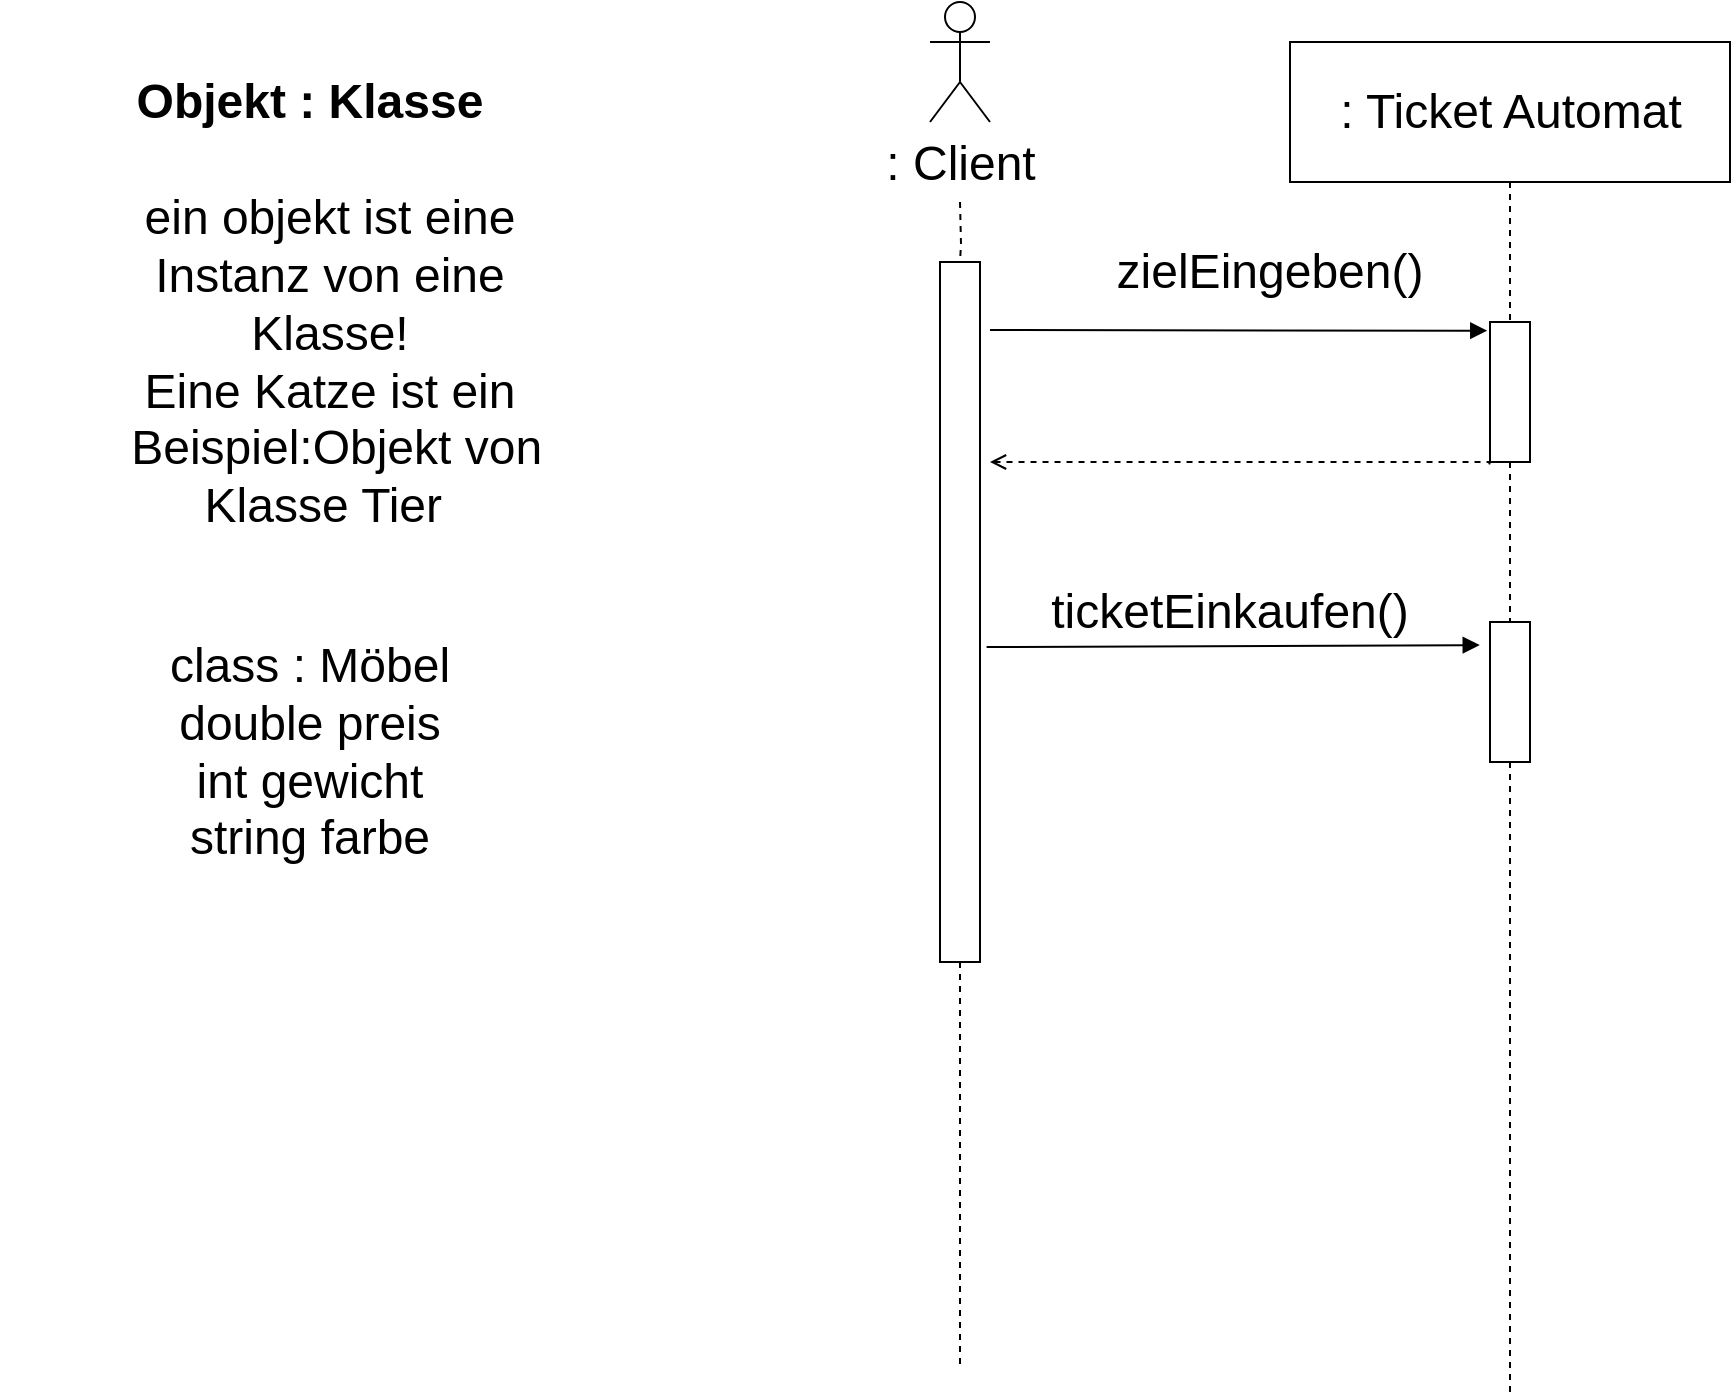 <mxfile version="20.8.4" type="device"><diagram name="Page-1" id="13e1069c-82ec-6db2-03f1-153e76fe0fe0"><mxGraphModel dx="2335" dy="646" grid="1" gridSize="10" guides="1" tooltips="1" connect="1" arrows="1" fold="1" page="1" pageScale="1" pageWidth="1100" pageHeight="850" background="none" math="0" shadow="0"><root><mxCell id="0"/><mxCell id="1" parent="0"/><mxCell id="s5pPnUde4PC3ZKTeGrqH-27" style="edgeStyle=orthogonalEdgeStyle;rounded=0;orthogonalLoop=1;jettySize=auto;html=1;dashed=1;fontSize=24;endArrow=none;endFill=0;startArrow=none;" edge="1" parent="1" source="s5pPnUde4PC3ZKTeGrqH-30"><mxGeometry relative="1" as="geometry"><mxPoint x="530" y="735.059" as="targetPoint"/></mxGeometry></mxCell><mxCell id="s5pPnUde4PC3ZKTeGrqH-3" value=": Ticket Automat" style="html=1;fontSize=24;" vertex="1" parent="1"><mxGeometry x="420" y="60" width="220" height="70" as="geometry"/></mxCell><mxCell id="s5pPnUde4PC3ZKTeGrqH-26" style="edgeStyle=orthogonalEdgeStyle;rounded=0;orthogonalLoop=1;jettySize=auto;html=1;fontSize=24;dashed=1;endArrow=none;endFill=0;startArrow=none;" edge="1" parent="1" source="s5pPnUde4PC3ZKTeGrqH-28"><mxGeometry relative="1" as="geometry"><mxPoint x="255" y="720.941" as="targetPoint"/><mxPoint x="255" y="140" as="sourcePoint"/></mxGeometry></mxCell><mxCell id="s5pPnUde4PC3ZKTeGrqH-4" value=": Client" style="shape=umlActor;verticalLabelPosition=bottom;verticalAlign=top;html=1;fontSize=24;" vertex="1" parent="1"><mxGeometry x="240" y="40" width="30" height="60" as="geometry"/></mxCell><mxCell id="s5pPnUde4PC3ZKTeGrqH-7" value="Objekt : Klasse" style="text;align=center;fontStyle=1;verticalAlign=middle;spacingLeft=3;spacingRight=3;strokeColor=none;rotatable=0;points=[[0,0.5],[1,0.5]];portConstraint=eastwest;fontSize=24;" vertex="1" parent="1"><mxGeometry x="-110" y="74" width="80" height="26" as="geometry"/></mxCell><mxCell id="s5pPnUde4PC3ZKTeGrqH-8" value="ein objekt ist eine Instanz von eine Klasse!&lt;br&gt;Eine Katze ist ein&lt;br&gt;&amp;nbsp;Beispiel:Objekt von Klasse Tier&amp;nbsp;" style="text;html=1;strokeColor=none;fillColor=none;align=center;verticalAlign=middle;whiteSpace=wrap;rounded=0;fontSize=24;" vertex="1" parent="1"><mxGeometry x="-190" y="120" width="260" height="200" as="geometry"/></mxCell><mxCell id="s5pPnUde4PC3ZKTeGrqH-14" value="class : Möbel&lt;br&gt;double preis&lt;br&gt;int gewicht&lt;br&gt;string farbe" style="text;html=1;strokeColor=none;fillColor=none;align=center;verticalAlign=middle;whiteSpace=wrap;rounded=0;fontSize=24;" vertex="1" parent="1"><mxGeometry x="-225" y="350" width="310" height="130" as="geometry"/></mxCell><mxCell id="s5pPnUde4PC3ZKTeGrqH-29" value="" style="edgeStyle=orthogonalEdgeStyle;rounded=0;orthogonalLoop=1;jettySize=auto;html=1;fontSize=24;dashed=1;endArrow=none;endFill=0;" edge="1" parent="1" target="s5pPnUde4PC3ZKTeGrqH-28"><mxGeometry relative="1" as="geometry"><mxPoint x="255" y="720.941" as="targetPoint"/><mxPoint x="255" y="140" as="sourcePoint"/></mxGeometry></mxCell><mxCell id="s5pPnUde4PC3ZKTeGrqH-28" value="" style="html=1;points=[];perimeter=orthogonalPerimeter;fontSize=24;" vertex="1" parent="1"><mxGeometry x="245" y="170" width="20" height="350" as="geometry"/></mxCell><mxCell id="s5pPnUde4PC3ZKTeGrqH-31" value="" style="edgeStyle=orthogonalEdgeStyle;rounded=0;orthogonalLoop=1;jettySize=auto;html=1;dashed=1;fontSize=24;endArrow=none;endFill=0;" edge="1" parent="1" source="s5pPnUde4PC3ZKTeGrqH-3" target="s5pPnUde4PC3ZKTeGrqH-30"><mxGeometry relative="1" as="geometry"><mxPoint x="530" y="735.059" as="targetPoint"/><mxPoint x="530" y="130" as="sourcePoint"/></mxGeometry></mxCell><mxCell id="s5pPnUde4PC3ZKTeGrqH-30" value="" style="html=1;points=[];perimeter=orthogonalPerimeter;fontSize=24;" vertex="1" parent="1"><mxGeometry x="520" y="200" width="20" height="70" as="geometry"/></mxCell><mxCell id="s5pPnUde4PC3ZKTeGrqH-33" value="zielEingeben()" style="text;html=1;strokeColor=none;fillColor=none;align=center;verticalAlign=middle;whiteSpace=wrap;rounded=0;fontSize=24;" vertex="1" parent="1"><mxGeometry x="380" y="160" width="60" height="30" as="geometry"/></mxCell><mxCell id="s5pPnUde4PC3ZKTeGrqH-34" style="edgeStyle=orthogonalEdgeStyle;rounded=0;orthogonalLoop=1;jettySize=auto;html=1;exitX=0.5;exitY=1;exitDx=0;exitDy=0;fontSize=24;endArrow=block;endFill=1;" edge="1" parent="1" source="s5pPnUde4PC3ZKTeGrqH-33" target="s5pPnUde4PC3ZKTeGrqH-33"><mxGeometry relative="1" as="geometry"/></mxCell><mxCell id="s5pPnUde4PC3ZKTeGrqH-36" value="" style="endArrow=block;html=1;rounded=0;fontSize=24;entryX=-0.068;entryY=0.062;entryDx=0;entryDy=0;entryPerimeter=0;endFill=1;" edge="1" parent="1" target="s5pPnUde4PC3ZKTeGrqH-30"><mxGeometry width="50" height="50" relative="1" as="geometry"><mxPoint x="270" y="204" as="sourcePoint"/><mxPoint x="410" y="260" as="targetPoint"/></mxGeometry></mxCell><mxCell id="s5pPnUde4PC3ZKTeGrqH-37" value="" style="endArrow=open;html=1;rounded=0;fontSize=24;endFill=0;exitX=-0.021;exitY=1.017;exitDx=0;exitDy=0;exitPerimeter=0;dashed=1;" edge="1" parent="1" source="s5pPnUde4PC3ZKTeGrqH-30"><mxGeometry width="50" height="50" relative="1" as="geometry"><mxPoint x="600" y="290" as="sourcePoint"/><mxPoint x="270" y="270" as="targetPoint"/><Array as="points"><mxPoint x="520" y="270"/></Array></mxGeometry></mxCell><mxCell id="s5pPnUde4PC3ZKTeGrqH-38" value="" style="endArrow=block;html=1;rounded=0;fontSize=24;exitX=1.165;exitY=0.55;exitDx=0;exitDy=0;exitPerimeter=0;entryX=-0.256;entryY=0.165;entryDx=0;entryDy=0;entryPerimeter=0;endFill=1;" edge="1" parent="1" source="s5pPnUde4PC3ZKTeGrqH-28" target="s5pPnUde4PC3ZKTeGrqH-40"><mxGeometry width="50" height="50" relative="1" as="geometry"><mxPoint x="360" y="310" as="sourcePoint"/><mxPoint x="455" y="362.5" as="targetPoint"/></mxGeometry></mxCell><mxCell id="s5pPnUde4PC3ZKTeGrqH-40" value="" style="html=1;points=[];perimeter=orthogonalPerimeter;fontSize=24;" vertex="1" parent="1"><mxGeometry x="520" y="350" width="20" height="70" as="geometry"/></mxCell><mxCell id="s5pPnUde4PC3ZKTeGrqH-41" value="ticketEinkaufen()" style="text;html=1;strokeColor=none;fillColor=none;align=center;verticalAlign=middle;whiteSpace=wrap;rounded=0;fontSize=24;" vertex="1" parent="1"><mxGeometry x="360" y="330" width="60" height="30" as="geometry"/></mxCell></root></mxGraphModel></diagram></mxfile>